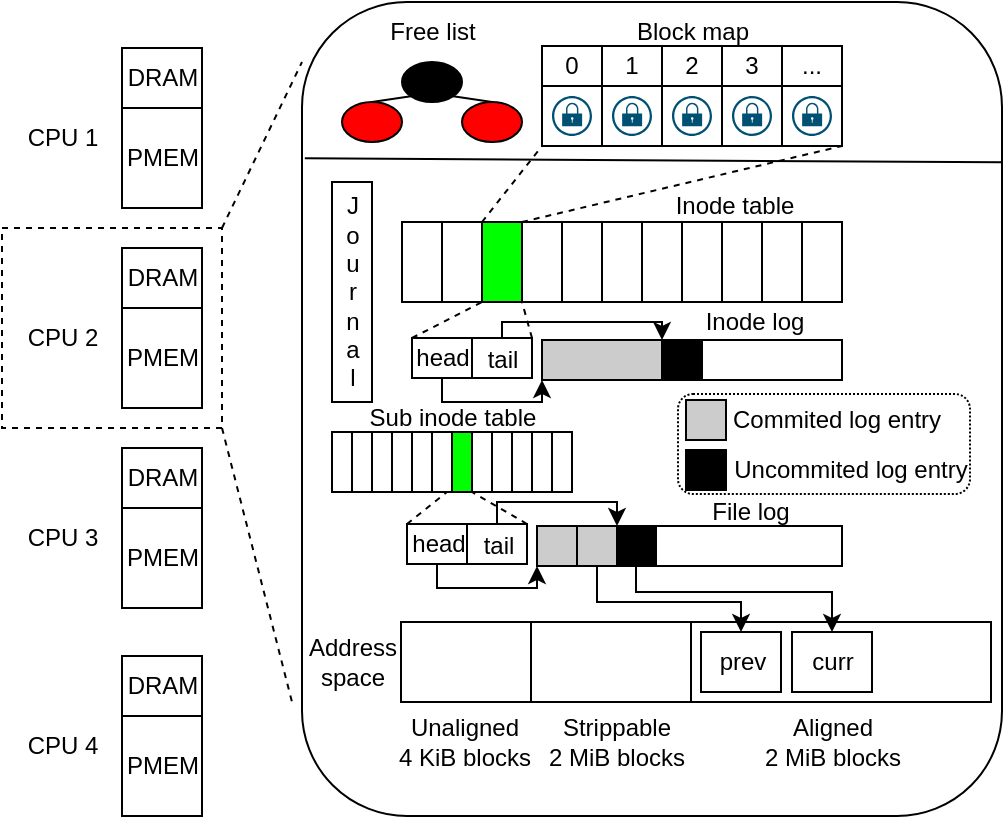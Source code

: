 <mxfile version="20.3.2" type="device"><diagram id="XPnp9q3DZLZDMaEL_tPM" name="Page-1"><mxGraphModel dx="2062" dy="1122" grid="1" gridSize="10" guides="1" tooltips="1" connect="1" arrows="1" fold="1" page="1" pageScale="1" pageWidth="850" pageHeight="1100" math="0" shadow="0"><root><mxCell id="0"/><mxCell id="1" parent="0"/><mxCell id="FaaSapdb_-s76a6edP53-18" value="" style="rounded=1;whiteSpace=wrap;html=1;fillColor=none;" vertex="1" parent="1"><mxGeometry x="160" y="10" width="350" height="407" as="geometry"/></mxCell><mxCell id="FaaSapdb_-s76a6edP53-3" value="" style="rounded=0;whiteSpace=wrap;html=1;fillColor=none;" vertex="1" parent="1"><mxGeometry x="354.5" y="320" width="150" height="40" as="geometry"/></mxCell><mxCell id="FaaSapdb_-s76a6edP53-7" value="prev" style="text;html=1;resizable=0;autosize=1;align=center;verticalAlign=middle;points=[];fillColor=none;strokeColor=none;rounded=0;" vertex="1" parent="1"><mxGeometry x="355" y="325" width="50" height="30" as="geometry"/></mxCell><mxCell id="FaaSapdb_-s76a6edP53-8" value="curr" style="text;html=1;resizable=0;autosize=1;align=center;verticalAlign=middle;points=[];fillColor=none;strokeColor=none;rounded=0;" vertex="1" parent="1"><mxGeometry x="404.5" y="325" width="40" height="30" as="geometry"/></mxCell><mxCell id="1ssaFhGgAs-2JSygbPqk-2" value="DRAM" style="text;html=1;resizable=0;autosize=1;align=center;verticalAlign=middle;points=[];fillColor=none;strokeColor=none;rounded=0;" parent="1" vertex="1"><mxGeometry x="60" y="133" width="60" height="30" as="geometry"/></mxCell><mxCell id="1ssaFhGgAs-2JSygbPqk-3" value="" style="rounded=0;whiteSpace=wrap;html=1;fillColor=none;" parent="1" vertex="1"><mxGeometry x="70" y="133" width="40" height="30" as="geometry"/></mxCell><mxCell id="1ssaFhGgAs-2JSygbPqk-4" value="PMEM" style="text;html=1;resizable=0;autosize=1;align=center;verticalAlign=middle;points=[];fillColor=none;strokeColor=none;rounded=0;" parent="1" vertex="1"><mxGeometry x="60" y="173" width="60" height="30" as="geometry"/></mxCell><mxCell id="1ssaFhGgAs-2JSygbPqk-5" value="" style="rounded=0;whiteSpace=wrap;html=1;fillColor=none;" parent="1" vertex="1"><mxGeometry x="70" y="163" width="40" height="50" as="geometry"/></mxCell><mxCell id="1ssaFhGgAs-2JSygbPqk-6" value="DRAM" style="text;html=1;resizable=0;autosize=1;align=center;verticalAlign=middle;points=[];fillColor=none;strokeColor=none;rounded=0;" parent="1" vertex="1"><mxGeometry x="60" y="233" width="60" height="30" as="geometry"/></mxCell><mxCell id="1ssaFhGgAs-2JSygbPqk-7" value="" style="rounded=0;whiteSpace=wrap;html=1;fillColor=none;" parent="1" vertex="1"><mxGeometry x="70" y="233" width="40" height="30" as="geometry"/></mxCell><mxCell id="1ssaFhGgAs-2JSygbPqk-8" value="PMEM" style="text;html=1;resizable=0;autosize=1;align=center;verticalAlign=middle;points=[];fillColor=none;strokeColor=none;rounded=0;" parent="1" vertex="1"><mxGeometry x="60" y="273" width="60" height="30" as="geometry"/></mxCell><mxCell id="1ssaFhGgAs-2JSygbPqk-9" value="" style="rounded=0;whiteSpace=wrap;html=1;fillColor=none;" parent="1" vertex="1"><mxGeometry x="70" y="263" width="40" height="50" as="geometry"/></mxCell><mxCell id="1ssaFhGgAs-2JSygbPqk-10" value="DRAM" style="text;html=1;resizable=0;autosize=1;align=center;verticalAlign=middle;points=[];fillColor=none;strokeColor=none;rounded=0;" parent="1" vertex="1"><mxGeometry x="60" y="33" width="60" height="30" as="geometry"/></mxCell><mxCell id="1ssaFhGgAs-2JSygbPqk-11" value="" style="rounded=0;whiteSpace=wrap;html=1;fillColor=none;" parent="1" vertex="1"><mxGeometry x="70" y="33" width="40" height="30" as="geometry"/></mxCell><mxCell id="1ssaFhGgAs-2JSygbPqk-12" value="PMEM" style="text;html=1;resizable=0;autosize=1;align=center;verticalAlign=middle;points=[];fillColor=none;strokeColor=none;rounded=0;" parent="1" vertex="1"><mxGeometry x="60" y="73" width="60" height="30" as="geometry"/></mxCell><mxCell id="1ssaFhGgAs-2JSygbPqk-13" value="" style="rounded=0;whiteSpace=wrap;html=1;fillColor=none;" parent="1" vertex="1"><mxGeometry x="70" y="63" width="40" height="50" as="geometry"/></mxCell><mxCell id="1ssaFhGgAs-2JSygbPqk-14" value="CPU 1" style="text;html=1;resizable=0;autosize=1;align=center;verticalAlign=middle;points=[];fillColor=none;strokeColor=none;rounded=0;" parent="1" vertex="1"><mxGeometry x="10" y="63" width="60" height="30" as="geometry"/></mxCell><mxCell id="1ssaFhGgAs-2JSygbPqk-15" value="CPU 2" style="text;html=1;resizable=0;autosize=1;align=center;verticalAlign=middle;points=[];fillColor=none;strokeColor=none;rounded=0;" parent="1" vertex="1"><mxGeometry x="10" y="163" width="60" height="30" as="geometry"/></mxCell><mxCell id="1ssaFhGgAs-2JSygbPqk-16" value="CPU 3" style="text;html=1;resizable=0;autosize=1;align=center;verticalAlign=middle;points=[];fillColor=none;strokeColor=none;rounded=0;" parent="1" vertex="1"><mxGeometry x="10" y="263" width="60" height="30" as="geometry"/></mxCell><mxCell id="1ssaFhGgAs-2JSygbPqk-17" value="" style="rounded=0;whiteSpace=wrap;html=1;fillColor=none;dashed=1;" parent="1" vertex="1"><mxGeometry x="10" y="123" width="110" height="100" as="geometry"/></mxCell><mxCell id="1ssaFhGgAs-2JSygbPqk-18" value="" style="ellipse;whiteSpace=wrap;html=1;fillColor=#000000;" parent="1" vertex="1"><mxGeometry x="210" y="40" width="30" height="20" as="geometry"/></mxCell><mxCell id="1ssaFhGgAs-2JSygbPqk-19" value="" style="ellipse;whiteSpace=wrap;html=1;fillColor=#FF0000;" parent="1" vertex="1"><mxGeometry x="180" y="60" width="30" height="20" as="geometry"/></mxCell><mxCell id="1ssaFhGgAs-2JSygbPqk-20" value="" style="ellipse;whiteSpace=wrap;html=1;fillColor=#FF0000;" parent="1" vertex="1"><mxGeometry x="240" y="60" width="30" height="20" as="geometry"/></mxCell><mxCell id="1ssaFhGgAs-2JSygbPqk-21" value="" style="endArrow=none;html=1;rounded=0;entryX=0;entryY=1;entryDx=0;entryDy=0;exitX=0.5;exitY=0;exitDx=0;exitDy=0;" parent="1" source="1ssaFhGgAs-2JSygbPqk-19" target="1ssaFhGgAs-2JSygbPqk-18" edge="1"><mxGeometry width="50" height="50" relative="1" as="geometry"><mxPoint x="370" y="600" as="sourcePoint"/><mxPoint x="420" y="550" as="targetPoint"/></mxGeometry></mxCell><mxCell id="1ssaFhGgAs-2JSygbPqk-22" value="" style="endArrow=none;html=1;rounded=0;entryX=1;entryY=1;entryDx=0;entryDy=0;exitX=0.5;exitY=0;exitDx=0;exitDy=0;" parent="1" source="1ssaFhGgAs-2JSygbPqk-20" target="1ssaFhGgAs-2JSygbPqk-18" edge="1"><mxGeometry width="50" height="50" relative="1" as="geometry"><mxPoint x="370" y="600" as="sourcePoint"/><mxPoint x="420" y="550" as="targetPoint"/></mxGeometry></mxCell><mxCell id="1ssaFhGgAs-2JSygbPqk-24" value="Free list" style="text;html=1;resizable=0;autosize=1;align=center;verticalAlign=middle;points=[];fillColor=none;strokeColor=none;rounded=0;" parent="1" vertex="1"><mxGeometry x="190" y="10" width="70" height="30" as="geometry"/></mxCell><mxCell id="1ssaFhGgAs-2JSygbPqk-25" value="" style="rounded=0;whiteSpace=wrap;html=1;strokeColor=#000000;fillColor=none;" parent="1" vertex="1"><mxGeometry x="210" y="120" width="20" height="40" as="geometry"/></mxCell><mxCell id="1ssaFhGgAs-2JSygbPqk-26" value="" style="rounded=0;whiteSpace=wrap;html=1;strokeColor=#000000;fillColor=none;" parent="1" vertex="1"><mxGeometry x="230" y="120" width="20" height="40" as="geometry"/></mxCell><mxCell id="1ssaFhGgAs-2JSygbPqk-27" value="" style="rounded=0;whiteSpace=wrap;html=1;strokeColor=#000000;fillColor=#00FF00;" parent="1" vertex="1"><mxGeometry x="250" y="120" width="20" height="40" as="geometry"/></mxCell><mxCell id="1ssaFhGgAs-2JSygbPqk-28" value="" style="rounded=0;whiteSpace=wrap;html=1;strokeColor=#000000;fillColor=none;" parent="1" vertex="1"><mxGeometry x="270" y="120" width="20" height="40" as="geometry"/></mxCell><mxCell id="1ssaFhGgAs-2JSygbPqk-29" value="" style="rounded=0;whiteSpace=wrap;html=1;strokeColor=#000000;fillColor=none;" parent="1" vertex="1"><mxGeometry x="290" y="120" width="20" height="40" as="geometry"/></mxCell><mxCell id="1ssaFhGgAs-2JSygbPqk-30" value="" style="rounded=0;whiteSpace=wrap;html=1;strokeColor=#000000;fillColor=none;" parent="1" vertex="1"><mxGeometry x="310" y="120" width="20" height="40" as="geometry"/></mxCell><mxCell id="1ssaFhGgAs-2JSygbPqk-31" value="" style="rounded=0;whiteSpace=wrap;html=1;strokeColor=#000000;fillColor=none;" parent="1" vertex="1"><mxGeometry x="330" y="120" width="20" height="40" as="geometry"/></mxCell><mxCell id="1ssaFhGgAs-2JSygbPqk-32" value="" style="rounded=0;whiteSpace=wrap;html=1;strokeColor=#000000;fillColor=none;" parent="1" vertex="1"><mxGeometry x="350" y="120" width="20" height="40" as="geometry"/></mxCell><mxCell id="1ssaFhGgAs-2JSygbPqk-33" value="J&lt;br&gt;o&lt;br&gt;u&lt;br&gt;r&lt;br&gt;n&lt;br&gt;a&lt;br&gt;l" style="text;html=1;resizable=0;autosize=1;align=center;verticalAlign=middle;points=[];fillColor=none;strokeColor=none;rounded=0;" parent="1" vertex="1"><mxGeometry x="170" y="100" width="30" height="110" as="geometry"/></mxCell><mxCell id="1ssaFhGgAs-2JSygbPqk-34" value="" style="rounded=0;whiteSpace=wrap;html=1;strokeColor=#000000;fillColor=none;" parent="1" vertex="1"><mxGeometry x="175" y="100" width="20" height="110" as="geometry"/></mxCell><mxCell id="1ssaFhGgAs-2JSygbPqk-35" value="" style="rounded=0;whiteSpace=wrap;html=1;strokeColor=#000000;fillColor=none;" parent="1" vertex="1"><mxGeometry x="245" y="225" width="10" height="30" as="geometry"/></mxCell><mxCell id="1ssaFhGgAs-2JSygbPqk-36" value="" style="rounded=0;whiteSpace=wrap;html=1;strokeColor=#000000;fillColor=#00FF00;" parent="1" vertex="1"><mxGeometry x="235" y="225" width="10" height="30" as="geometry"/></mxCell><mxCell id="1ssaFhGgAs-2JSygbPqk-37" value="" style="rounded=0;whiteSpace=wrap;html=1;strokeColor=#000000;fillColor=none;" parent="1" vertex="1"><mxGeometry x="225" y="225" width="10" height="30" as="geometry"/></mxCell><mxCell id="1ssaFhGgAs-2JSygbPqk-38" value="" style="rounded=0;whiteSpace=wrap;html=1;strokeColor=#000000;fillColor=none;" parent="1" vertex="1"><mxGeometry x="215" y="225" width="10" height="30" as="geometry"/></mxCell><mxCell id="1ssaFhGgAs-2JSygbPqk-39" value="" style="rounded=0;whiteSpace=wrap;html=1;strokeColor=#000000;fillColor=none;" parent="1" vertex="1"><mxGeometry x="205" y="225" width="10" height="30" as="geometry"/></mxCell><mxCell id="1ssaFhGgAs-2JSygbPqk-40" value="" style="rounded=0;whiteSpace=wrap;html=1;strokeColor=#000000;fillColor=none;" parent="1" vertex="1"><mxGeometry x="195" y="225" width="10" height="30" as="geometry"/></mxCell><mxCell id="1ssaFhGgAs-2JSygbPqk-41" value="" style="rounded=0;whiteSpace=wrap;html=1;strokeColor=#000000;fillColor=none;" parent="1" vertex="1"><mxGeometry x="185" y="225" width="10" height="30" as="geometry"/></mxCell><mxCell id="1ssaFhGgAs-2JSygbPqk-42" value="" style="rounded=0;whiteSpace=wrap;html=1;strokeColor=#000000;fillColor=none;" parent="1" vertex="1"><mxGeometry x="175" y="225" width="10" height="30" as="geometry"/></mxCell><mxCell id="1ssaFhGgAs-2JSygbPqk-43" value="Inode table" style="text;html=1;resizable=0;autosize=1;align=center;verticalAlign=middle;points=[];fillColor=none;strokeColor=none;rounded=0;" parent="1" vertex="1"><mxGeometry x="336" y="97" width="80" height="30" as="geometry"/></mxCell><mxCell id="1ssaFhGgAs-2JSygbPqk-44" value="Sub inode table" style="text;html=1;resizable=0;autosize=1;align=center;verticalAlign=middle;points=[];fillColor=none;strokeColor=none;rounded=0;" parent="1" vertex="1"><mxGeometry x="180" y="203" width="110" height="30" as="geometry"/></mxCell><mxCell id="1ssaFhGgAs-2JSygbPqk-45" value="" style="sketch=0;points=[[0.5,0,0],[1,0.5,0],[0.5,1,0],[0,0.5,0],[0.145,0.145,0],[0.856,0.145,0],[0.855,0.856,0],[0.145,0.855,0]];verticalLabelPosition=bottom;html=1;verticalAlign=top;aspect=fixed;align=center;pointerEvents=1;shape=mxgraph.cisco19.lock;fillColor=#005073;strokeColor=none;" parent="1" vertex="1"><mxGeometry x="285" y="57" width="20" height="20" as="geometry"/></mxCell><mxCell id="1ssaFhGgAs-2JSygbPqk-47" value="head" style="text;html=1;resizable=0;autosize=1;align=center;verticalAlign=middle;points=[];fillColor=none;strokeColor=none;rounded=0;" parent="1" vertex="1"><mxGeometry x="205" y="173" width="50" height="30" as="geometry"/></mxCell><mxCell id="1ssaFhGgAs-2JSygbPqk-48" value="tail" style="text;html=1;resizable=0;autosize=1;align=center;verticalAlign=middle;points=[];fillColor=none;strokeColor=none;rounded=0;" parent="1" vertex="1"><mxGeometry x="240" y="174" width="40" height="30" as="geometry"/></mxCell><mxCell id="uCEP77wGvg51Y_btVXo4-3" style="edgeStyle=orthogonalEdgeStyle;rounded=0;orthogonalLoop=1;jettySize=auto;html=1;exitX=0.5;exitY=1;exitDx=0;exitDy=0;entryX=0;entryY=1;entryDx=0;entryDy=0;" parent="1" source="1ssaFhGgAs-2JSygbPqk-49" target="1ssaFhGgAs-2JSygbPqk-54" edge="1"><mxGeometry relative="1" as="geometry"><Array as="points"><mxPoint x="230" y="210"/><mxPoint x="280" y="210"/></Array></mxGeometry></mxCell><mxCell id="1ssaFhGgAs-2JSygbPqk-49" value="" style="rounded=0;whiteSpace=wrap;html=1;strokeColor=#000000;fillColor=none;" parent="1" vertex="1"><mxGeometry x="215" y="178" width="30" height="20" as="geometry"/></mxCell><mxCell id="uCEP77wGvg51Y_btVXo4-2" style="edgeStyle=orthogonalEdgeStyle;rounded=0;orthogonalLoop=1;jettySize=auto;html=1;exitX=0.5;exitY=0;exitDx=0;exitDy=0;entryX=0;entryY=0;entryDx=0;entryDy=0;" parent="1" source="1ssaFhGgAs-2JSygbPqk-51" target="1ssaFhGgAs-2JSygbPqk-55" edge="1"><mxGeometry relative="1" as="geometry"><Array as="points"><mxPoint x="260" y="170"/><mxPoint x="340" y="170"/></Array></mxGeometry></mxCell><mxCell id="1ssaFhGgAs-2JSygbPqk-51" value="" style="rounded=0;whiteSpace=wrap;html=1;strokeColor=#000000;fillColor=none;" parent="1" vertex="1"><mxGeometry x="245" y="178" width="30" height="20" as="geometry"/></mxCell><mxCell id="1ssaFhGgAs-2JSygbPqk-52" value="" style="endArrow=none;dashed=1;html=1;rounded=0;entryX=1;entryY=1;entryDx=0;entryDy=0;exitX=0;exitY=0;exitDx=0;exitDy=0;" parent="1" source="1ssaFhGgAs-2JSygbPqk-49" target="1ssaFhGgAs-2JSygbPqk-26" edge="1"><mxGeometry width="50" height="50" relative="1" as="geometry"><mxPoint x="370" y="350" as="sourcePoint"/><mxPoint x="420" y="300" as="targetPoint"/></mxGeometry></mxCell><mxCell id="1ssaFhGgAs-2JSygbPqk-53" value="" style="endArrow=none;dashed=1;html=1;rounded=0;entryX=0;entryY=1;entryDx=0;entryDy=0;exitX=1;exitY=0;exitDx=0;exitDy=0;" parent="1" source="1ssaFhGgAs-2JSygbPqk-51" target="1ssaFhGgAs-2JSygbPqk-28" edge="1"><mxGeometry width="50" height="50" relative="1" as="geometry"><mxPoint x="370" y="350" as="sourcePoint"/><mxPoint x="420" y="300" as="targetPoint"/></mxGeometry></mxCell><mxCell id="1ssaFhGgAs-2JSygbPqk-54" value="" style="rounded=0;whiteSpace=wrap;html=1;strokeColor=#000000;fillColor=#CCCCCC;" parent="1" vertex="1"><mxGeometry x="280" y="179" width="60" height="20" as="geometry"/></mxCell><mxCell id="1ssaFhGgAs-2JSygbPqk-55" value="" style="rounded=0;whiteSpace=wrap;html=1;strokeColor=#000000;fillColor=#000000;" parent="1" vertex="1"><mxGeometry x="340" y="179" width="20" height="20" as="geometry"/></mxCell><mxCell id="1ssaFhGgAs-2JSygbPqk-56" value="" style="rounded=0;whiteSpace=wrap;html=1;strokeColor=#000000;fillColor=none;" parent="1" vertex="1"><mxGeometry x="360" y="179" width="70" height="20" as="geometry"/></mxCell><mxCell id="1ssaFhGgAs-2JSygbPqk-59" value="Inode log" style="text;html=1;resizable=0;autosize=1;align=center;verticalAlign=middle;points=[];fillColor=none;strokeColor=none;rounded=0;" parent="1" vertex="1"><mxGeometry x="351" y="155" width="70" height="30" as="geometry"/></mxCell><mxCell id="1ssaFhGgAs-2JSygbPqk-62" value="0" style="rounded=0;whiteSpace=wrap;html=1;strokeColor=#000000;fillColor=none;" parent="1" vertex="1"><mxGeometry x="280" y="32" width="30" height="20" as="geometry"/></mxCell><mxCell id="1ssaFhGgAs-2JSygbPqk-63" value="1" style="rounded=0;whiteSpace=wrap;html=1;strokeColor=#000000;fillColor=none;" parent="1" vertex="1"><mxGeometry x="310" y="32" width="30" height="20" as="geometry"/></mxCell><mxCell id="1ssaFhGgAs-2JSygbPqk-71" value="2" style="rounded=0;whiteSpace=wrap;html=1;strokeColor=#000000;fillColor=none;" parent="1" vertex="1"><mxGeometry x="340" y="32" width="30" height="20" as="geometry"/></mxCell><mxCell id="1ssaFhGgAs-2JSygbPqk-72" value="" style="rounded=0;whiteSpace=wrap;html=1;strokeColor=#000000;fillColor=none;" parent="1" vertex="1"><mxGeometry x="280" y="52" width="30" height="30" as="geometry"/></mxCell><mxCell id="1ssaFhGgAs-2JSygbPqk-73" value="" style="rounded=0;whiteSpace=wrap;html=1;strokeColor=#000000;fillColor=none;" parent="1" vertex="1"><mxGeometry x="310" y="52" width="30" height="30" as="geometry"/></mxCell><mxCell id="1ssaFhGgAs-2JSygbPqk-74" value="" style="rounded=0;whiteSpace=wrap;html=1;strokeColor=#000000;fillColor=none;" parent="1" vertex="1"><mxGeometry x="340" y="52" width="30" height="30" as="geometry"/></mxCell><mxCell id="1ssaFhGgAs-2JSygbPqk-75" value="" style="sketch=0;points=[[0.5,0,0],[1,0.5,0],[0.5,1,0],[0,0.5,0],[0.145,0.145,0],[0.856,0.145,0],[0.855,0.856,0],[0.145,0.855,0]];verticalLabelPosition=bottom;html=1;verticalAlign=top;aspect=fixed;align=center;pointerEvents=1;shape=mxgraph.cisco19.lock;fillColor=#005073;strokeColor=none;" parent="1" vertex="1"><mxGeometry x="315" y="57" width="20" height="20" as="geometry"/></mxCell><mxCell id="1ssaFhGgAs-2JSygbPqk-76" value="Block map" style="text;html=1;resizable=0;autosize=1;align=center;verticalAlign=middle;points=[];fillColor=none;strokeColor=none;rounded=0;" parent="1" vertex="1"><mxGeometry x="315" y="10" width="80" height="30" as="geometry"/></mxCell><mxCell id="1ssaFhGgAs-2JSygbPqk-77" value="" style="sketch=0;points=[[0.5,0,0],[1,0.5,0],[0.5,1,0],[0,0.5,0],[0.145,0.145,0],[0.856,0.145,0],[0.855,0.856,0],[0.145,0.855,0]];verticalLabelPosition=bottom;html=1;verticalAlign=top;aspect=fixed;align=center;pointerEvents=1;shape=mxgraph.cisco19.lock;fillColor=#005073;strokeColor=none;" parent="1" vertex="1"><mxGeometry x="345" y="57" width="20" height="20" as="geometry"/></mxCell><mxCell id="1ssaFhGgAs-2JSygbPqk-78" value="" style="sketch=0;points=[[0.5,0,0],[1,0.5,0],[0.5,1,0],[0,0.5,0],[0.145,0.145,0],[0.856,0.145,0],[0.855,0.856,0],[0.145,0.855,0]];verticalLabelPosition=bottom;html=1;verticalAlign=top;aspect=fixed;align=center;pointerEvents=1;shape=mxgraph.cisco19.lock;fillColor=#005073;strokeColor=none;" parent="1" vertex="1"><mxGeometry x="375" y="57" width="20" height="20" as="geometry"/></mxCell><mxCell id="1ssaFhGgAs-2JSygbPqk-79" value="3" style="rounded=0;whiteSpace=wrap;html=1;strokeColor=#000000;fillColor=none;" parent="1" vertex="1"><mxGeometry x="370" y="32" width="30" height="20" as="geometry"/></mxCell><mxCell id="1ssaFhGgAs-2JSygbPqk-80" value="..." style="rounded=0;whiteSpace=wrap;html=1;strokeColor=#000000;fillColor=none;" parent="1" vertex="1"><mxGeometry x="400" y="32" width="30" height="20" as="geometry"/></mxCell><mxCell id="1ssaFhGgAs-2JSygbPqk-82" value="" style="rounded=0;whiteSpace=wrap;html=1;strokeColor=#000000;fillColor=none;" parent="1" vertex="1"><mxGeometry x="370" y="52" width="30" height="30" as="geometry"/></mxCell><mxCell id="1ssaFhGgAs-2JSygbPqk-83" value="" style="rounded=0;whiteSpace=wrap;html=1;strokeColor=#000000;fillColor=none;" parent="1" vertex="1"><mxGeometry x="400" y="52" width="30" height="30" as="geometry"/></mxCell><mxCell id="1ssaFhGgAs-2JSygbPqk-85" value="" style="sketch=0;points=[[0.5,0,0],[1,0.5,0],[0.5,1,0],[0,0.5,0],[0.145,0.145,0],[0.856,0.145,0],[0.855,0.856,0],[0.145,0.855,0]];verticalLabelPosition=bottom;html=1;verticalAlign=top;aspect=fixed;align=center;pointerEvents=1;shape=mxgraph.cisco19.lock;fillColor=#005073;strokeColor=none;" parent="1" vertex="1"><mxGeometry x="405" y="57" width="20" height="20" as="geometry"/></mxCell><mxCell id="1ssaFhGgAs-2JSygbPqk-87" value="" style="endArrow=none;html=1;rounded=0;exitX=0.004;exitY=0.192;exitDx=0;exitDy=0;exitPerimeter=0;entryX=1;entryY=0.197;entryDx=0;entryDy=0;entryPerimeter=0;" parent="1" edge="1" target="FaaSapdb_-s76a6edP53-18" source="FaaSapdb_-s76a6edP53-18"><mxGeometry width="50" height="50" relative="1" as="geometry"><mxPoint x="130" y="90" as="sourcePoint"/><mxPoint x="640" y="90" as="targetPoint"/></mxGeometry></mxCell><mxCell id="1ssaFhGgAs-2JSygbPqk-90" value="" style="rounded=0;whiteSpace=wrap;html=1;strokeColor=#000000;fillColor=none;" parent="1" vertex="1"><mxGeometry x="370" y="120" width="20" height="40" as="geometry"/></mxCell><mxCell id="1ssaFhGgAs-2JSygbPqk-91" value="" style="rounded=0;whiteSpace=wrap;html=1;strokeColor=#000000;fillColor=none;" parent="1" vertex="1"><mxGeometry x="390" y="120" width="20" height="40" as="geometry"/></mxCell><mxCell id="1ssaFhGgAs-2JSygbPqk-92" value="" style="rounded=0;whiteSpace=wrap;html=1;strokeColor=#000000;fillColor=none;" parent="1" vertex="1"><mxGeometry x="410" y="120" width="20" height="40" as="geometry"/></mxCell><mxCell id="1ssaFhGgAs-2JSygbPqk-93" value="" style="rounded=0;whiteSpace=wrap;html=1;strokeColor=#000000;fillColor=none;" parent="1" vertex="1"><mxGeometry x="255" y="225" width="10" height="30" as="geometry"/></mxCell><mxCell id="1ssaFhGgAs-2JSygbPqk-94" value="" style="rounded=0;whiteSpace=wrap;html=1;strokeColor=#000000;fillColor=none;" parent="1" vertex="1"><mxGeometry x="265" y="225" width="10" height="30" as="geometry"/></mxCell><mxCell id="1ssaFhGgAs-2JSygbPqk-95" value="" style="rounded=0;whiteSpace=wrap;html=1;strokeColor=#000000;fillColor=none;" parent="1" vertex="1"><mxGeometry x="275" y="225" width="10" height="30" as="geometry"/></mxCell><mxCell id="1ssaFhGgAs-2JSygbPqk-96" value="" style="rounded=0;whiteSpace=wrap;html=1;strokeColor=#000000;fillColor=none;" parent="1" vertex="1"><mxGeometry x="285" y="225" width="10" height="30" as="geometry"/></mxCell><mxCell id="1ssaFhGgAs-2JSygbPqk-97" value="" style="rounded=0;whiteSpace=wrap;html=1;strokeColor=#000000;fillColor=#CCCCCC;" parent="1" vertex="1"><mxGeometry x="352" y="209" width="20" height="20" as="geometry"/></mxCell><mxCell id="1ssaFhGgAs-2JSygbPqk-98" value="Commited log entry" style="text;html=1;resizable=0;autosize=1;align=center;verticalAlign=middle;points=[];fillColor=none;strokeColor=none;rounded=0;dashed=1;dashPattern=1 1;" parent="1" vertex="1"><mxGeometry x="362" y="204" width="130" height="30" as="geometry"/></mxCell><mxCell id="1ssaFhGgAs-2JSygbPqk-99" value="Uncommited log entry" style="text;html=1;resizable=0;autosize=1;align=center;verticalAlign=middle;points=[];fillColor=none;strokeColor=none;rounded=0;dashed=1;dashPattern=1 1;" parent="1" vertex="1"><mxGeometry x="364" y="229" width="140" height="30" as="geometry"/></mxCell><mxCell id="1ssaFhGgAs-2JSygbPqk-100" value="" style="rounded=0;whiteSpace=wrap;html=1;strokeColor=#000000;fillColor=#000000;" parent="1" vertex="1"><mxGeometry x="352" y="234" width="20" height="20" as="geometry"/></mxCell><mxCell id="1ssaFhGgAs-2JSygbPqk-104" value="" style="endArrow=none;dashed=1;html=1;rounded=0;exitX=0;exitY=0;exitDx=0;exitDy=0;entryX=0;entryY=1;entryDx=0;entryDy=0;" parent="1" source="1ssaFhGgAs-2JSygbPqk-27" target="1ssaFhGgAs-2JSygbPqk-72" edge="1"><mxGeometry width="50" height="50" relative="1" as="geometry"><mxPoint x="370" y="350" as="sourcePoint"/><mxPoint x="420" y="300" as="targetPoint"/></mxGeometry></mxCell><mxCell id="1ssaFhGgAs-2JSygbPqk-105" value="" style="endArrow=none;dashed=1;html=1;rounded=0;exitX=0;exitY=0;exitDx=0;exitDy=0;entryX=1;entryY=1;entryDx=0;entryDy=0;" parent="1" source="1ssaFhGgAs-2JSygbPqk-28" target="1ssaFhGgAs-2JSygbPqk-83" edge="1"><mxGeometry width="50" height="50" relative="1" as="geometry"><mxPoint x="370" y="350" as="sourcePoint"/><mxPoint x="420" y="300" as="targetPoint"/></mxGeometry></mxCell><mxCell id="uCEP77wGvg51Y_btVXo4-4" value="tail" style="text;html=1;resizable=0;autosize=1;align=center;verticalAlign=middle;points=[];fillColor=none;strokeColor=none;rounded=0;" parent="1" vertex="1"><mxGeometry x="237.5" y="267" width="40" height="30" as="geometry"/></mxCell><mxCell id="uCEP77wGvg51Y_btVXo4-5" style="edgeStyle=orthogonalEdgeStyle;rounded=0;orthogonalLoop=1;jettySize=auto;html=1;exitX=0.5;exitY=1;exitDx=0;exitDy=0;entryX=0;entryY=1;entryDx=0;entryDy=0;" parent="1" source="uCEP77wGvg51Y_btVXo4-6" edge="1"><mxGeometry relative="1" as="geometry"><Array as="points"><mxPoint x="227.5" y="303"/><mxPoint x="277.5" y="303"/></Array><mxPoint x="277.5" y="292" as="targetPoint"/></mxGeometry></mxCell><mxCell id="uCEP77wGvg51Y_btVXo4-6" value="" style="rounded=0;whiteSpace=wrap;html=1;strokeColor=#000000;fillColor=none;" parent="1" vertex="1"><mxGeometry x="212.5" y="271" width="30" height="20" as="geometry"/></mxCell><mxCell id="uCEP77wGvg51Y_btVXo4-23" style="edgeStyle=orthogonalEdgeStyle;rounded=0;orthogonalLoop=1;jettySize=auto;html=1;exitX=0.5;exitY=0;exitDx=0;exitDy=0;entryX=1;entryY=0;entryDx=0;entryDy=0;" parent="1" source="uCEP77wGvg51Y_btVXo4-8" target="uCEP77wGvg51Y_btVXo4-18" edge="1"><mxGeometry relative="1" as="geometry"><Array as="points"><mxPoint x="258" y="260"/><mxPoint x="318" y="260"/></Array></mxGeometry></mxCell><mxCell id="uCEP77wGvg51Y_btVXo4-8" value="" style="rounded=0;whiteSpace=wrap;html=1;strokeColor=#000000;fillColor=none;" parent="1" vertex="1"><mxGeometry x="242.5" y="271" width="30" height="20" as="geometry"/></mxCell><mxCell id="uCEP77wGvg51Y_btVXo4-9" value="" style="endArrow=none;dashed=1;html=1;rounded=0;exitX=0;exitY=0;exitDx=0;exitDy=0;entryX=0.75;entryY=1;entryDx=0;entryDy=0;" parent="1" source="uCEP77wGvg51Y_btVXo4-6" target="1ssaFhGgAs-2JSygbPqk-37" edge="1"><mxGeometry width="50" height="50" relative="1" as="geometry"><mxPoint x="372.5" y="458" as="sourcePoint"/><mxPoint x="210" y="270" as="targetPoint"/></mxGeometry></mxCell><mxCell id="uCEP77wGvg51Y_btVXo4-10" value="" style="endArrow=none;dashed=1;html=1;rounded=0;exitX=1;exitY=0;exitDx=0;exitDy=0;entryX=0;entryY=1;entryDx=0;entryDy=0;" parent="1" source="uCEP77wGvg51Y_btVXo4-8" target="1ssaFhGgAs-2JSygbPqk-35" edge="1"><mxGeometry width="50" height="50" relative="1" as="geometry"><mxPoint x="372.5" y="458" as="sourcePoint"/><mxPoint x="240" y="270" as="targetPoint"/></mxGeometry></mxCell><mxCell id="FaaSapdb_-s76a6edP53-31" style="edgeStyle=orthogonalEdgeStyle;rounded=0;orthogonalLoop=1;jettySize=auto;html=1;exitX=0.5;exitY=1;exitDx=0;exitDy=0;entryX=0.5;entryY=0;entryDx=0;entryDy=0;" edge="1" parent="1" source="uCEP77wGvg51Y_btVXo4-12" target="FaaSapdb_-s76a6edP53-5"><mxGeometry relative="1" as="geometry"><Array as="points"><mxPoint x="327" y="305"/><mxPoint x="425" y="305"/></Array></mxGeometry></mxCell><mxCell id="uCEP77wGvg51Y_btVXo4-12" value="" style="rounded=0;whiteSpace=wrap;html=1;strokeColor=#000000;fillColor=#000000;" parent="1" vertex="1"><mxGeometry x="317" y="272" width="20" height="20" as="geometry"/></mxCell><mxCell id="uCEP77wGvg51Y_btVXo4-13" value="" style="rounded=0;whiteSpace=wrap;html=1;strokeColor=#000000;fillColor=none;" parent="1" vertex="1"><mxGeometry x="337" y="272" width="93" height="20" as="geometry"/></mxCell><mxCell id="uCEP77wGvg51Y_btVXo4-14" value="File log" style="text;html=1;resizable=0;autosize=1;align=center;verticalAlign=middle;points=[];fillColor=none;strokeColor=none;rounded=0;" parent="1" vertex="1"><mxGeometry x="353.5" y="250" width="60" height="30" as="geometry"/></mxCell><mxCell id="uCEP77wGvg51Y_btVXo4-15" value="head" style="text;html=1;resizable=0;autosize=1;align=center;verticalAlign=middle;points=[];fillColor=none;strokeColor=none;rounded=0;" parent="1" vertex="1"><mxGeometry x="202.5" y="266" width="50" height="30" as="geometry"/></mxCell><mxCell id="FaaSapdb_-s76a6edP53-30" style="edgeStyle=orthogonalEdgeStyle;rounded=0;orthogonalLoop=1;jettySize=auto;html=1;exitX=0.5;exitY=1;exitDx=0;exitDy=0;entryX=0.5;entryY=0;entryDx=0;entryDy=0;" edge="1" parent="1" source="uCEP77wGvg51Y_btVXo4-18" target="FaaSapdb_-s76a6edP53-4"><mxGeometry relative="1" as="geometry"><Array as="points"><mxPoint x="308" y="310"/><mxPoint x="380" y="310"/></Array></mxGeometry></mxCell><mxCell id="uCEP77wGvg51Y_btVXo4-18" value="" style="rounded=0;whiteSpace=wrap;html=1;strokeColor=#000000;fillColor=#CCCCCC;" parent="1" vertex="1"><mxGeometry x="297.5" y="272" width="20" height="20" as="geometry"/></mxCell><mxCell id="uCEP77wGvg51Y_btVXo4-19" value="" style="rounded=0;whiteSpace=wrap;html=1;strokeColor=#000000;fillColor=#CCCCCC;" parent="1" vertex="1"><mxGeometry x="277.5" y="272" width="20" height="20" as="geometry"/></mxCell><mxCell id="uCEP77wGvg51Y_btVXo4-20" value="" style="rounded=1;whiteSpace=wrap;html=1;fillColor=none;dashed=1;dashPattern=1 1;" parent="1" vertex="1"><mxGeometry x="348" y="206" width="146" height="50" as="geometry"/></mxCell><mxCell id="FaaSapdb_-s76a6edP53-1" value="" style="rounded=0;whiteSpace=wrap;html=1;fillColor=none;" vertex="1" parent="1"><mxGeometry x="209.5" y="320" width="65" height="40" as="geometry"/></mxCell><mxCell id="FaaSapdb_-s76a6edP53-2" value="" style="rounded=0;whiteSpace=wrap;html=1;fillColor=none;" vertex="1" parent="1"><mxGeometry x="274.5" y="320" width="80" height="40" as="geometry"/></mxCell><mxCell id="FaaSapdb_-s76a6edP53-4" value="" style="rounded=0;whiteSpace=wrap;html=1;strokeColor=#000000;fillColor=none;" vertex="1" parent="1"><mxGeometry x="359.5" y="325" width="40" height="30" as="geometry"/></mxCell><mxCell id="FaaSapdb_-s76a6edP53-5" value="" style="rounded=0;whiteSpace=wrap;html=1;strokeColor=#000000;fillColor=none;" vertex="1" parent="1"><mxGeometry x="405" y="325" width="40" height="30" as="geometry"/></mxCell><mxCell id="FaaSapdb_-s76a6edP53-13" value="Unaligned&lt;br&gt;4 KiB blocks" style="text;html=1;resizable=0;autosize=1;align=center;verticalAlign=middle;points=[];fillColor=none;strokeColor=none;rounded=0;" vertex="1" parent="1"><mxGeometry x="195.5" y="360" width="90" height="40" as="geometry"/></mxCell><mxCell id="FaaSapdb_-s76a6edP53-14" value="Strippable&lt;br&gt;2 MiB blocks" style="text;html=1;resizable=0;autosize=1;align=center;verticalAlign=middle;points=[];fillColor=none;strokeColor=none;rounded=0;" vertex="1" parent="1"><mxGeometry x="271.5" y="360" width="90" height="40" as="geometry"/></mxCell><mxCell id="FaaSapdb_-s76a6edP53-15" value="Aligned&lt;br&gt;2 MiB blocks" style="text;html=1;resizable=0;autosize=1;align=center;verticalAlign=middle;points=[];fillColor=none;strokeColor=none;rounded=0;" vertex="1" parent="1"><mxGeometry x="379.5" y="360" width="90" height="40" as="geometry"/></mxCell><mxCell id="FaaSapdb_-s76a6edP53-19" value="" style="endArrow=none;dashed=1;html=1;rounded=0;exitX=1;exitY=0;exitDx=0;exitDy=0;" edge="1" parent="1" source="1ssaFhGgAs-2JSygbPqk-17"><mxGeometry width="50" height="50" relative="1" as="geometry"><mxPoint x="400" y="570" as="sourcePoint"/><mxPoint x="160" y="40" as="targetPoint"/></mxGeometry></mxCell><mxCell id="FaaSapdb_-s76a6edP53-20" value="" style="endArrow=none;dashed=1;html=1;rounded=0;exitX=1;exitY=1;exitDx=0;exitDy=0;" edge="1" parent="1" source="1ssaFhGgAs-2JSygbPqk-17"><mxGeometry width="50" height="50" relative="1" as="geometry"><mxPoint x="400" y="570" as="sourcePoint"/><mxPoint x="155" y="360" as="targetPoint"/></mxGeometry></mxCell><mxCell id="FaaSapdb_-s76a6edP53-21" value="DRAM" style="text;html=1;resizable=0;autosize=1;align=center;verticalAlign=middle;points=[];fillColor=none;strokeColor=none;rounded=0;" vertex="1" parent="1"><mxGeometry x="60" y="337" width="60" height="30" as="geometry"/></mxCell><mxCell id="FaaSapdb_-s76a6edP53-22" value="" style="rounded=0;whiteSpace=wrap;html=1;fillColor=none;" vertex="1" parent="1"><mxGeometry x="70" y="337" width="40" height="30" as="geometry"/></mxCell><mxCell id="FaaSapdb_-s76a6edP53-23" value="PMEM" style="text;html=1;resizable=0;autosize=1;align=center;verticalAlign=middle;points=[];fillColor=none;strokeColor=none;rounded=0;" vertex="1" parent="1"><mxGeometry x="60" y="377" width="60" height="30" as="geometry"/></mxCell><mxCell id="FaaSapdb_-s76a6edP53-24" value="" style="rounded=0;whiteSpace=wrap;html=1;fillColor=none;" vertex="1" parent="1"><mxGeometry x="70" y="367" width="40" height="50" as="geometry"/></mxCell><mxCell id="FaaSapdb_-s76a6edP53-25" value="CPU 4" style="text;html=1;resizable=0;autosize=1;align=center;verticalAlign=middle;points=[];fillColor=none;strokeColor=none;rounded=0;" vertex="1" parent="1"><mxGeometry x="10" y="367" width="60" height="30" as="geometry"/></mxCell><mxCell id="FaaSapdb_-s76a6edP53-26" value="Address&lt;br&gt;space" style="text;html=1;resizable=0;autosize=1;align=center;verticalAlign=middle;points=[];fillColor=none;strokeColor=none;rounded=0;" vertex="1" parent="1"><mxGeometry x="150" y="320" width="70" height="40" as="geometry"/></mxCell></root></mxGraphModel></diagram></mxfile>